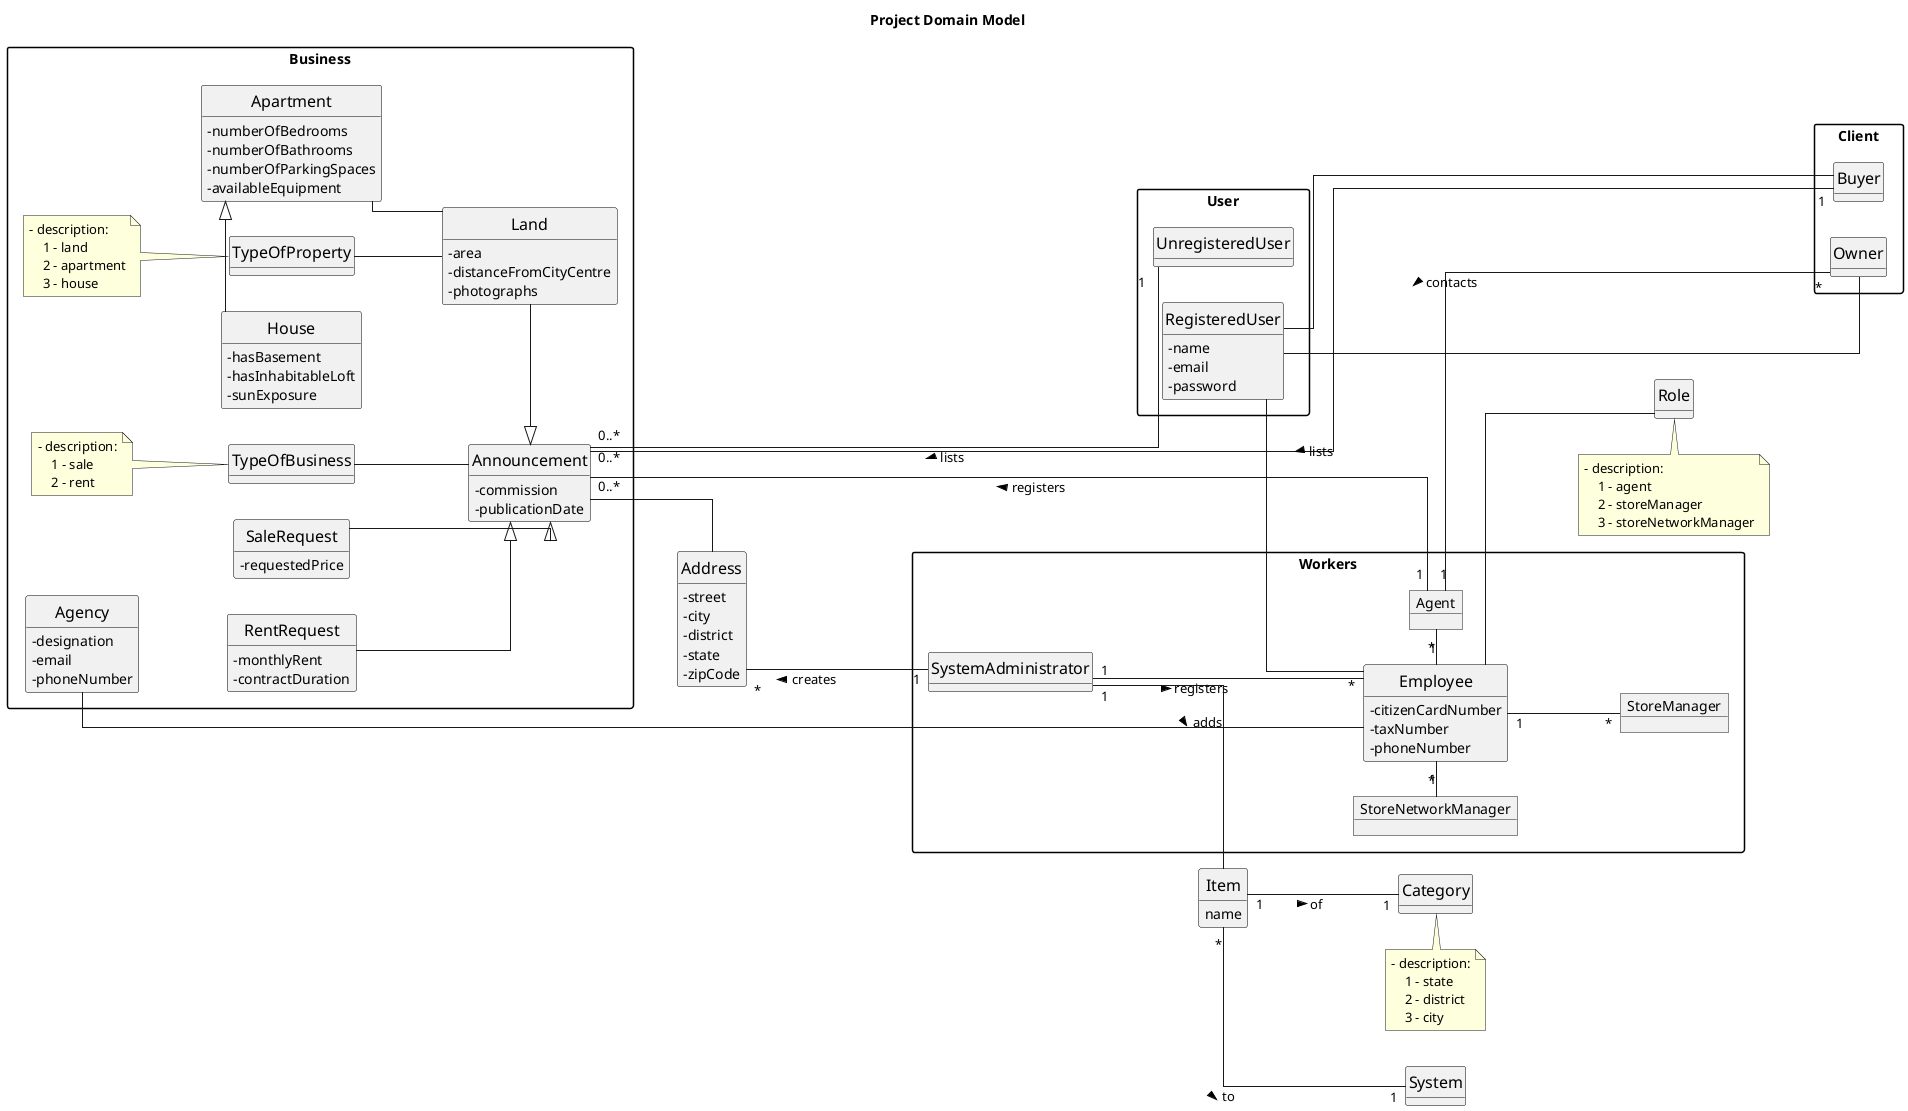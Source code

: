 @startuml

skinparam packageStyle rectangle
skinparam shadowing false
skinparam linetype ortho
skinparam classAttributeIconSize 0
hide methods
left to right direction
hide circles
skinparam classFontSize 19
skinparam classAttributeIconSize 0

skinparam class {
    FontSize 16
    BorderColor black
}

title Project Domain Model

package User {
    class UnregisteredUser
    class RegisteredUser {
        - name
        - email
        - password
    }
}

package Workers {
    class Employee {
        - citizenCardNumber
        - taxNumber
        - phoneNumber
    }
    class SystemAdministrator
    object Agent
    object StoreManager
    object StoreNetworkManager
    Agent "*"-left- "1" Employee
    StoreNetworkManager "*" -right- "1" Employee
    StoreManager "*" -up- "1" Employee
    SystemAdministrator "1" -down-- "*" Employee : registers >
}

package Client {
    class Buyer
    class Owner
}

RegisteredUser -down- Buyer
RegisteredUser -down- Owner
RegisteredUser -- Employee
Agent "1" --- "*" Owner : contacts <

package Business {
    class Agency {
        - designation
        - email
        - phoneNumber
    }

    class Announcement {
        - commission
        - publicationDate
    }

    class SaleRequest {
        - requestedPrice
    }

    class RentRequest {
        - monthlyRent
        - contractDuration
    }

    class TypeOfBusiness {
    }

    note left of TypeOfBusiness
        - description:
            1 - sale
            2 - rent
    end note

    class TypeOfProperty {
    }

    note left of TypeOfProperty
        - description:
            1 - land
            2 - apartment
            3 - house
    end note

    class Land {
        - area
        - distanceFromCityCentre
        - photographs
    }

    class House {
        - hasBasement
        - hasInhabitableLoft
        - sunExposure
    }

    class Apartment {
        - numberOfBedrooms
        - numberOfBathrooms
        - numberOfParkingSpaces
        - availableEquipment
    }
}

class Item {
name
}

class Category{
}

note bottom of Category
    - description:
        1 - state
        2 - district
        3 - city
end note

class System

class Address {
    - street
    - city
    - district
    - state
    - zipCode
}

Address "*" ---- "1" SystemAdministrator : creates <
SystemAdministrator "1" -- Item: adds >
Item "1" -- "1" Category : of >
Item "*" -- "1" System : to >
Employee -up- Agency
Announcement -- Address

Announcement -up- TypeOfBusiness
Announcement <|-up- RentRequest
Announcement <|-up- SaleRequest
Land -up- Apartment
Land -up- TypeOfProperty
Apartment <|-left- House
Announcement <|-right- Land
Announcement "0..*" -right- "1" Agent : registers <
UnregisteredUser "1" -up- "0..*" Announcement : lists >
Announcement "0..*" -right- "1" Buyer: lists <

class Role {
}

note bottom of Role
    - description:
        1 - agent
        2 - storeManager
        3 - storeNetworkManager
end note

Role -up- Employee
@enduml